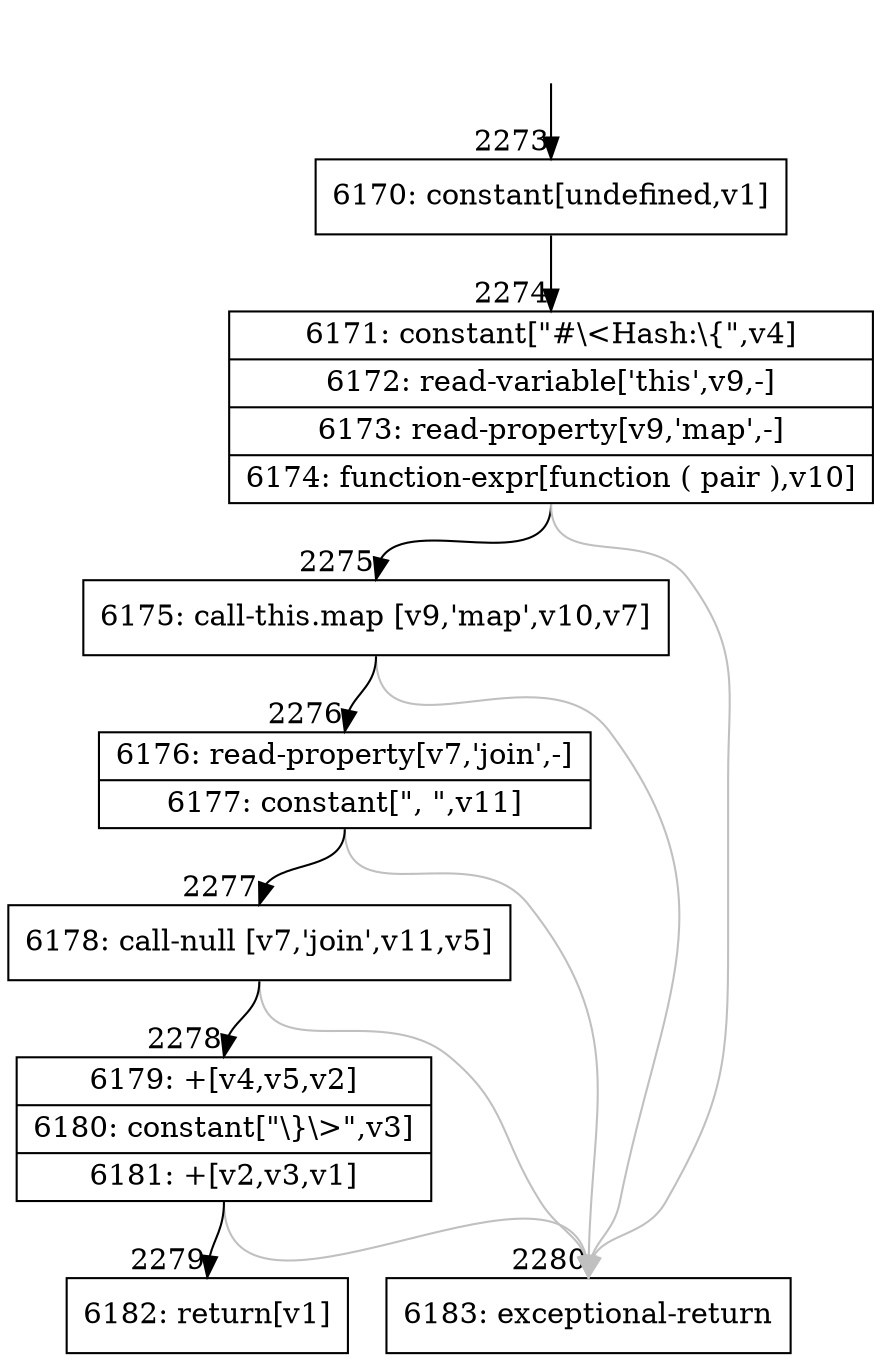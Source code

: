 digraph {
rankdir="TD"
BB_entry202[shape=none,label=""];
BB_entry202 -> BB2273 [tailport=s, headport=n, headlabel="    2273"]
BB2273 [shape=record label="{6170: constant[undefined,v1]}" ] 
BB2273 -> BB2274 [tailport=s, headport=n, headlabel="      2274"]
BB2274 [shape=record label="{6171: constant[\"#\\\<Hash:\\\{\",v4]|6172: read-variable['this',v9,-]|6173: read-property[v9,'map',-]|6174: function-expr[function ( pair ),v10]}" ] 
BB2274 -> BB2275 [tailport=s, headport=n, headlabel="      2275"]
BB2274 -> BB2280 [tailport=s, headport=n, color=gray, headlabel="      2280"]
BB2275 [shape=record label="{6175: call-this.map [v9,'map',v10,v7]}" ] 
BB2275 -> BB2276 [tailport=s, headport=n, headlabel="      2276"]
BB2275 -> BB2280 [tailport=s, headport=n, color=gray]
BB2276 [shape=record label="{6176: read-property[v7,'join',-]|6177: constant[\", \",v11]}" ] 
BB2276 -> BB2277 [tailport=s, headport=n, headlabel="      2277"]
BB2276 -> BB2280 [tailport=s, headport=n, color=gray]
BB2277 [shape=record label="{6178: call-null [v7,'join',v11,v5]}" ] 
BB2277 -> BB2278 [tailport=s, headport=n, headlabel="      2278"]
BB2277 -> BB2280 [tailport=s, headport=n, color=gray]
BB2278 [shape=record label="{6179: +[v4,v5,v2]|6180: constant[\"\\\}\\\>\",v3]|6181: +[v2,v3,v1]}" ] 
BB2278 -> BB2279 [tailport=s, headport=n, headlabel="      2279"]
BB2278 -> BB2280 [tailport=s, headport=n, color=gray]
BB2279 [shape=record label="{6182: return[v1]}" ] 
BB2280 [shape=record label="{6183: exceptional-return}" ] 
//#$~ 1512
}
